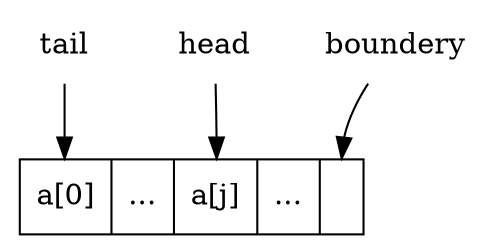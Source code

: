 digraph G{
	node[shape=record]
	buf[label="<t>a[0] |...|<h>a[j]|...|<max>"];
	head[shape=plaintext];
	tail[shape=plaintext];
	boundery[shape=plaintext];
	head->buf:h;
	tail->buf:t;
	boundery->buf:max;
}

